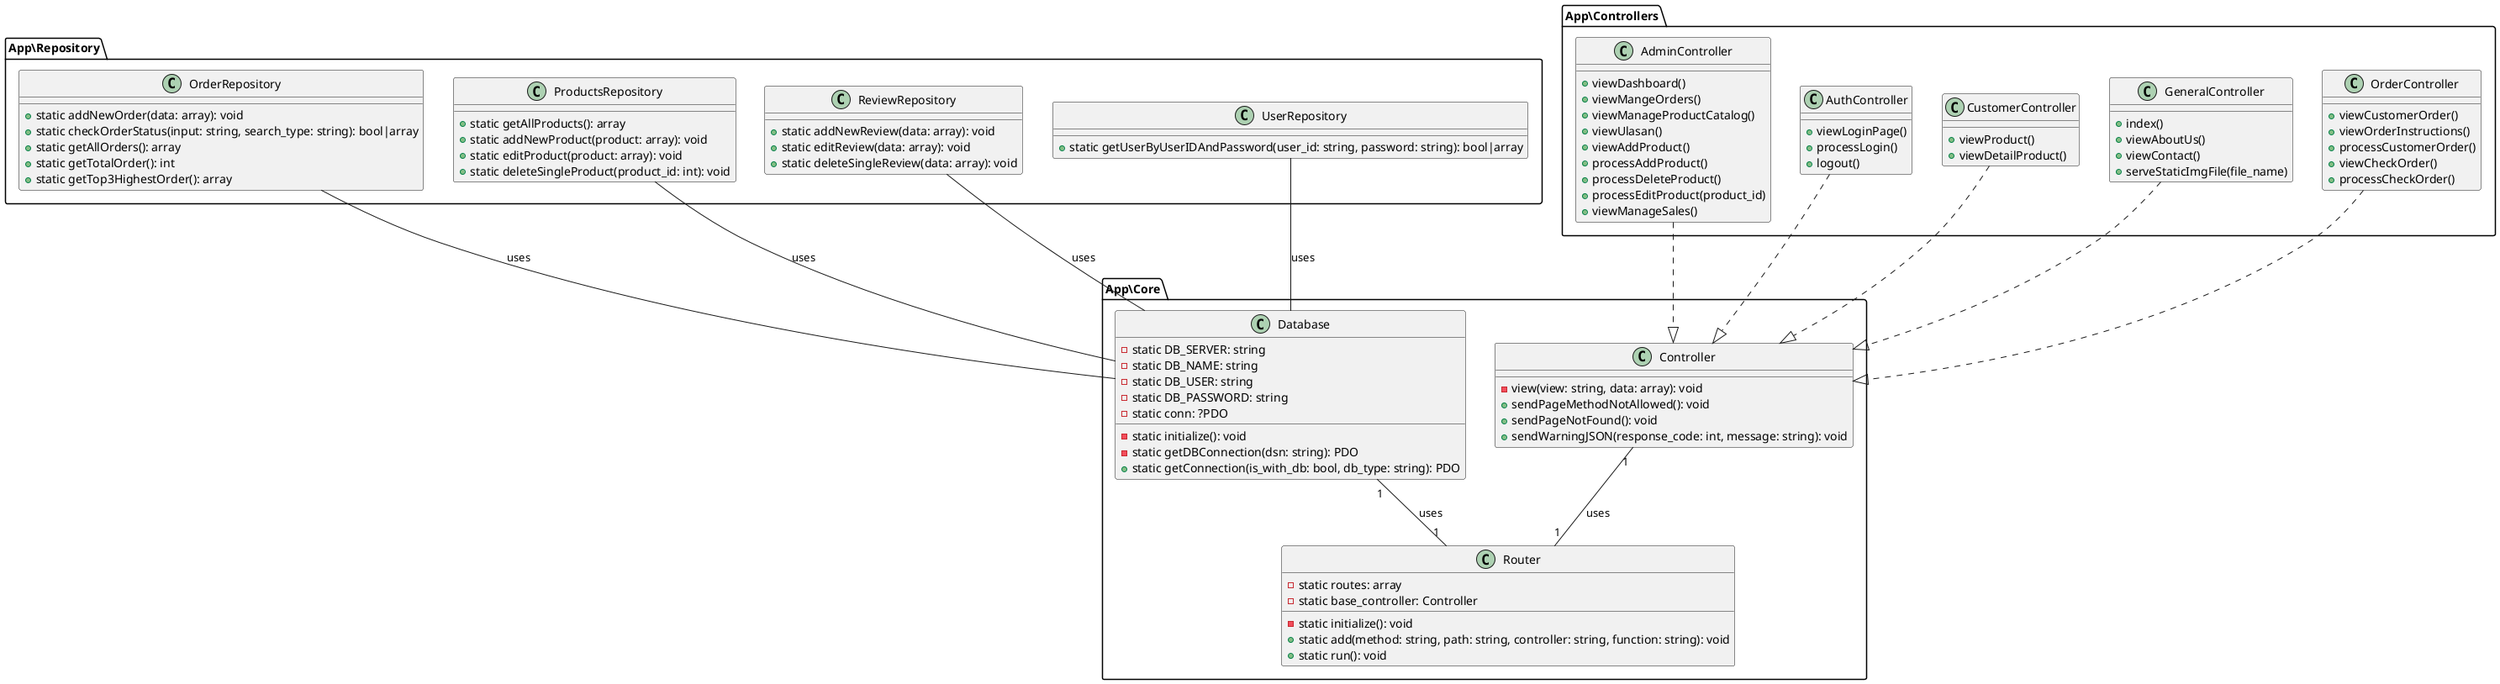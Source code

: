@startuml

package App\Core {
    class Controller {
        - view(view: string, data: array): void
        + sendPageMethodNotAllowed(): void
        + sendPageNotFound(): void
        + sendWarningJSON(response_code: int, message: string): void
    }

    class Database {
        - static DB_SERVER: string
        - static DB_NAME: string
        - static DB_USER: string
        - static DB_PASSWORD: string
        - static conn: ?PDO
        - static initialize(): void
        - static getDBConnection(dsn: string): PDO
        + static getConnection(is_with_db: bool, db_type: string): PDO
    }

    class Router {
        - static routes: array
        - static base_controller: Controller
        - static initialize(): void
        + static add(method: string, path: string, controller: string, function: string): void
        + static run(): void
    }

    Controller "1" -- "1" Router : uses
    Database "1" -- "1" Router : uses
}

package App\Repository {

    class OrderRepository {
        +static addNewOrder(data: array): void
        +static checkOrderStatus(input: string, search_type: string): bool|array
        +static getAllOrders(): array
        +static getTotalOrder(): int
        +static getTop3HighestOrder(): array
    }

    class ProductsRepository {
        +static getAllProducts(): array
        +static addNewProduct(product: array): void
        +static editProduct(product: array): void
        +static deleteSingleProduct(product_id: int): void
    }

    class ReviewRepository {
        +static addNewReview(data: array): void
        +static editReview(data: array): void
        +static deleteSingleReview(data: array): void
    }

    class UserRepository {
        +static getUserByUserIDAndPassword(user_id: string, password: string): bool|array
    }
}

package "App\Controllers" {
    class AdminController {
        +viewDashboard()
        +viewMangeOrders()
        +viewManageProductCatalog()
        +viewUlasan()
        +viewAddProduct()
        +processAddProduct()
        +processDeleteProduct()
        +processEditProduct(product_id)
        +viewManageSales()
    }

    class AuthController {
        +viewLoginPage()
        +processLogin()
        +logout()
    }

    class CustomerController {
        +viewProduct()
        +viewDetailProduct()
    }

    class GeneralController {
        +index()
        +viewAboutUs()
        +viewContact()
        +serveStaticImgFile(file_name)
    }

    class OrderController {
        +viewCustomerOrder()
        +viewOrderInstructions()
        +processCustomerOrder()
        +viewCheckOrder()
        +processCheckOrder()
    }
}

AdminController ..|> Controller
AuthController ..|> Controller
CustomerController ..|> Controller
GeneralController ..|> Controller
OrderController ..|> Controller

App\Repository.OrderRepository -- App\Core.Database : "uses"
App\Repository.ProductsRepository -- App\Core.Database : "uses"
App\Repository.ReviewRepository -- App\Core.Database : "uses"
App\Repository.UserRepository -- App\Core.Database : "uses"

@enduml
